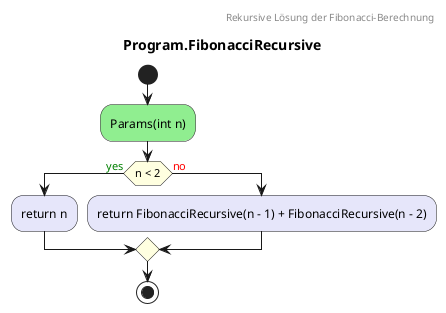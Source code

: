 @startuml Program.FibonacciRecursive
title Program.FibonacciRecursive
start
#LightGreen:Params(int n);
#LightYellow:if (n < 2) then (<color:green>yes)
        #Lavender:return n;
    else (<color:red>no)
            #Lavender:return FibonacciRecursive(n - 1) + FibonacciRecursive(n - 2);
endif
' CustomUML
header: Rekursive Lösung der Fibonacci-Berechnung
' CustomUML
stop
@enduml

